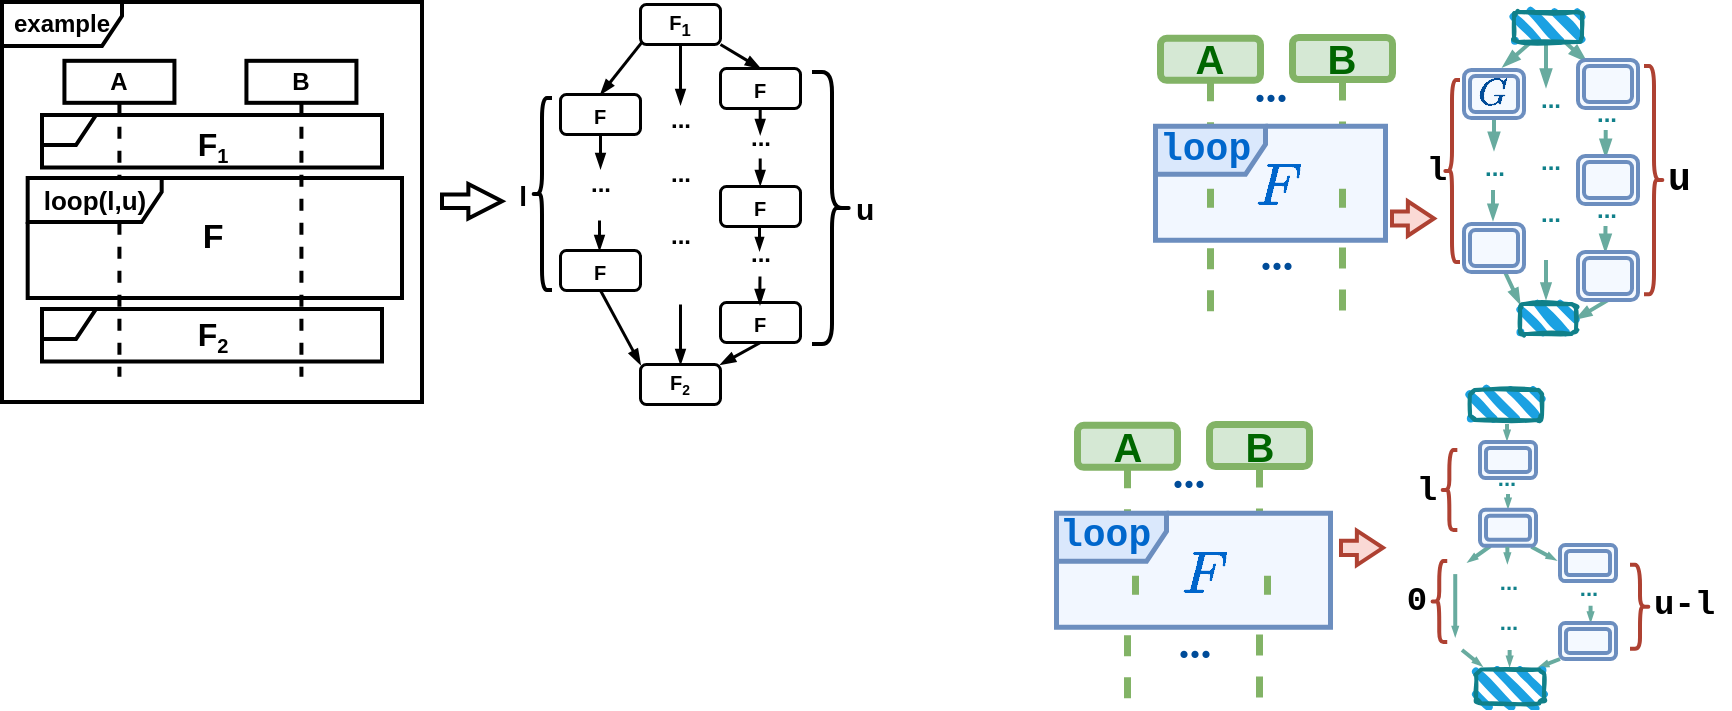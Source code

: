 <mxfile version="28.0.6">
  <diagram name="第 1 页" id="LlDZJBcikCnKS_ieD5xa">
    <mxGraphModel dx="641" dy="435" grid="0" gridSize="10" guides="1" tooltips="1" connect="1" arrows="1" fold="1" page="1" pageScale="1" pageWidth="1169" pageHeight="1654" math="1" shadow="0">
      <root>
        <mxCell id="0" />
        <mxCell id="1" parent="0" />
        <mxCell id="3ZQkabryq9K_oyZJ6_sS-5" style="rounded=0;orthogonalLoop=1;jettySize=auto;html=1;fontStyle=1;strokeWidth=2;endSize=0;endArrow=blockThin;endFill=1;strokeColor=light-dark(#68ab9f, #ededed);" edge="1" parent="1">
          <mxGeometry relative="1" as="geometry">
            <mxPoint x="804.67" y="332.43" as="sourcePoint" />
            <mxPoint x="817" y="339" as="targetPoint" />
          </mxGeometry>
        </mxCell>
        <mxCell id="3ZQkabryq9K_oyZJ6_sS-68" value="" style="edgeStyle=orthogonalEdgeStyle;rounded=0;orthogonalLoop=1;jettySize=auto;html=1;fontStyle=1;strokeWidth=2;endSize=0;endArrow=blockThin;endFill=1;strokeColor=light-dark(#68ab9f, #ededed);startSize=2;" edge="1" parent="1">
          <mxGeometry relative="1" as="geometry">
            <mxPoint x="834.02" y="369.92" as="targetPoint" />
            <mxPoint x="834.28" y="361.93" as="sourcePoint" />
            <Array as="points">
              <mxPoint x="834.28" y="369.92" />
            </Array>
          </mxGeometry>
        </mxCell>
        <mxCell id="3ZQkabryq9K_oyZJ6_sS-72" style="rounded=0;orthogonalLoop=1;jettySize=auto;html=1;fontStyle=1;strokeWidth=2;endSize=0;endArrow=blockThin;endFill=1;strokeColor=light-dark(#68ab9f, #ededed);" edge="1" parent="1">
          <mxGeometry relative="1" as="geometry">
            <mxPoint x="784.17" y="332" as="sourcePoint" />
            <mxPoint x="773" y="340" as="targetPoint" />
          </mxGeometry>
        </mxCell>
        <mxCell id="3ZQkabryq9K_oyZJ6_sS-34" value="" style="edgeStyle=orthogonalEdgeStyle;rounded=0;orthogonalLoop=1;jettySize=auto;html=1;fontStyle=1;strokeWidth=2;endSize=0;endArrow=blockThin;endFill=1;strokeColor=light-dark(#68ab9f, #ededed);startSize=2;" edge="1" parent="1">
          <mxGeometry relative="1" as="geometry">
            <mxPoint x="792.24" y="278.99" as="targetPoint" />
            <mxPoint x="792.5" y="271" as="sourcePoint" />
            <Array as="points">
              <mxPoint x="792.5" y="278.99" />
            </Array>
          </mxGeometry>
        </mxCell>
        <mxCell id="34X_elYX6h45MBW99sLK-50" style="rounded=0;orthogonalLoop=1;jettySize=auto;html=1;exitX=0.029;exitY=0.917;exitDx=0;exitDy=0;fontStyle=1;strokeWidth=1.5;endSize=4;entryX=0.5;entryY=0;entryDx=0;entryDy=0;endArrow=blockThin;endFill=1;exitPerimeter=0;" parent="1" source="34X_elYX6h45MBW99sLK-278" target="34X_elYX6h45MBW99sLK-55" edge="1">
          <mxGeometry relative="1" as="geometry">
            <mxPoint x="366.075" y="76.094" as="sourcePoint" />
          </mxGeometry>
        </mxCell>
        <mxCell id="34X_elYX6h45MBW99sLK-51" style="rounded=0;orthogonalLoop=1;jettySize=auto;html=1;exitX=0.5;exitY=1;exitDx=0;exitDy=0;fontStyle=1;strokeWidth=1.5;endSize=4;endArrow=blockThin;endFill=1;" parent="1" source="34X_elYX6h45MBW99sLK-278" edge="1">
          <mxGeometry relative="1" as="geometry">
            <mxPoint x="371.406" y="90.294" as="sourcePoint" />
            <mxPoint x="379" y="111" as="targetPoint" />
          </mxGeometry>
        </mxCell>
        <mxCell id="34X_elYX6h45MBW99sLK-116" style="rounded=0;orthogonalLoop=1;jettySize=auto;html=1;entryX=0.5;entryY=0;entryDx=0;entryDy=0;fontStyle=1;strokeWidth=1.5;endSize=4;endArrow=blockThin;endFill=1;exitX=1;exitY=1;exitDx=0;exitDy=0;" parent="1" source="34X_elYX6h45MBW99sLK-278" target="34X_elYX6h45MBW99sLK-187" edge="1">
          <mxGeometry relative="1" as="geometry">
            <mxPoint x="400.199" y="78.391" as="sourcePoint" />
            <mxPoint x="444" y="101" as="targetPoint" />
          </mxGeometry>
        </mxCell>
        <mxCell id="34X_elYX6h45MBW99sLK-55" value="&lt;span style=&quot;font-size: 10px;&quot;&gt;F&lt;/span&gt;&lt;span style=&quot;font-size: 8.333px;&quot;&gt;&lt;/span&gt;" style="rounded=1;whiteSpace=wrap;html=1;verticalAlign=bottom;fontStyle=1;strokeWidth=1.5;" parent="1" vertex="1">
          <mxGeometry x="319" y="106" width="40" height="20" as="geometry" />
        </mxCell>
        <mxCell id="34X_elYX6h45MBW99sLK-88" style="edgeStyle=orthogonalEdgeStyle;rounded=0;orthogonalLoop=1;jettySize=auto;html=1;exitX=0.5;exitY=1;exitDx=0;exitDy=0;fontStyle=1;strokeWidth=1.5;endSize=4;endArrow=blockThin;endFill=1;" parent="1" edge="1">
          <mxGeometry relative="1" as="geometry">
            <mxPoint x="338.5" y="184" as="targetPoint" />
            <mxPoint x="338.5" y="169" as="sourcePoint" />
          </mxGeometry>
        </mxCell>
        <mxCell id="34X_elYX6h45MBW99sLK-90" value="" style="rounded=0;orthogonalLoop=1;jettySize=auto;html=1;exitX=0.5;exitY=1;exitDx=0;exitDy=0;fontStyle=1;strokeWidth=1.5;endSize=4;endArrow=blockThin;endFill=1;" parent="1" edge="1">
          <mxGeometry relative="1" as="geometry">
            <mxPoint x="339" y="143" as="targetPoint" />
            <mxPoint x="339" y="126" as="sourcePoint" />
          </mxGeometry>
        </mxCell>
        <mxCell id="34X_elYX6h45MBW99sLK-121" style="rounded=0;orthogonalLoop=1;jettySize=auto;html=1;entryX=0;entryY=0;entryDx=0;entryDy=0;exitX=0.5;exitY=1;exitDx=0;exitDy=0;fontStyle=1;strokeWidth=1.5;endSize=4;endArrow=blockThin;endFill=1;" parent="1" source="34X_elYX6h45MBW99sLK-182" target="34X_elYX6h45MBW99sLK-279" edge="1">
          <mxGeometry relative="1" as="geometry">
            <mxPoint x="328.043" y="220.5" as="sourcePoint" />
            <mxPoint x="364.517" y="255.234" as="targetPoint" />
          </mxGeometry>
        </mxCell>
        <mxCell id="34X_elYX6h45MBW99sLK-118" value="..." style="text;html=1;align=center;verticalAlign=middle;resizable=0;points=[];autosize=1;strokeColor=none;fillColor=none;fontStyle=1;strokeWidth=1.5;" parent="1" vertex="1">
          <mxGeometry x="365" y="106" width="28" height="26" as="geometry" />
        </mxCell>
        <mxCell id="34X_elYX6h45MBW99sLK-119" value="..." style="text;html=1;align=center;verticalAlign=middle;resizable=0;points=[];autosize=1;strokeColor=none;fillColor=none;fontStyle=1;strokeWidth=1.5;" parent="1" vertex="1">
          <mxGeometry x="365" y="133" width="28" height="26" as="geometry" />
        </mxCell>
        <mxCell id="34X_elYX6h45MBW99sLK-122" style="rounded=0;orthogonalLoop=1;jettySize=auto;html=1;entryX=1;entryY=0;entryDx=0;entryDy=0;exitX=0.5;exitY=1;exitDx=0;exitDy=0;fontStyle=1;strokeWidth=1.5;endSize=4;endArrow=blockThin;endFill=1;" parent="1" source="34X_elYX6h45MBW99sLK-196" target="34X_elYX6h45MBW99sLK-279" edge="1">
          <mxGeometry relative="1" as="geometry">
            <mxPoint x="435" y="244.174" as="sourcePoint" />
            <mxPoint x="402.196" y="254.619" as="targetPoint" />
          </mxGeometry>
        </mxCell>
        <mxCell id="34X_elYX6h45MBW99sLK-123" value="..." style="text;html=1;align=center;verticalAlign=middle;resizable=0;points=[];autosize=1;strokeColor=none;fillColor=none;fontStyle=1;strokeWidth=1.5;" parent="1" vertex="1">
          <mxGeometry x="325" y="138" width="28" height="26" as="geometry" />
        </mxCell>
        <mxCell id="34X_elYX6h45MBW99sLK-128" style="rounded=0;orthogonalLoop=1;jettySize=auto;html=1;entryX=0.5;entryY=0;entryDx=0;entryDy=0;fontStyle=1;strokeWidth=1.5;endSize=4;endArrow=blockThin;endFill=1;" parent="1" target="34X_elYX6h45MBW99sLK-279" edge="1">
          <mxGeometry relative="1" as="geometry">
            <mxPoint x="379" y="211" as="sourcePoint" />
            <mxPoint x="391.249" y="245.23" as="targetPoint" />
          </mxGeometry>
        </mxCell>
        <mxCell id="34X_elYX6h45MBW99sLK-182" value="&lt;span style=&quot;font-size: 10px;&quot;&gt;F&lt;/span&gt;&lt;span style=&quot;font-size: 8.333px;&quot;&gt;&lt;/span&gt;" style="rounded=1;whiteSpace=wrap;html=1;verticalAlign=bottom;fontStyle=1;strokeWidth=1.5;" parent="1" vertex="1">
          <mxGeometry x="319" y="184" width="40" height="20" as="geometry" />
        </mxCell>
        <mxCell id="34X_elYX6h45MBW99sLK-187" value="&lt;span style=&quot;font-size: 10px;&quot;&gt;F&lt;/span&gt;&lt;span style=&quot;font-size: 8.333px;&quot;&gt;&lt;/span&gt;" style="rounded=1;whiteSpace=wrap;html=1;verticalAlign=bottom;fontStyle=1;strokeWidth=1.5;" parent="1" vertex="1">
          <mxGeometry x="399" y="93" width="40" height="20" as="geometry" />
        </mxCell>
        <mxCell id="34X_elYX6h45MBW99sLK-190" style="rounded=0;orthogonalLoop=1;jettySize=auto;html=1;exitX=0.5;exitY=1;exitDx=0;exitDy=0;entryX=0.5;entryY=0;entryDx=0;entryDy=0;fontStyle=1;strokeWidth=1.5;endSize=4;endArrow=blockThin;endFill=1;" parent="1" edge="1">
          <mxGeometry relative="1" as="geometry">
            <mxPoint x="418.85" y="113" as="sourcePoint" />
            <mxPoint x="418.85" y="126" as="targetPoint" />
          </mxGeometry>
        </mxCell>
        <mxCell id="34X_elYX6h45MBW99sLK-192" style="edgeStyle=orthogonalEdgeStyle;rounded=0;orthogonalLoop=1;jettySize=auto;html=1;exitX=0.5;exitY=1;exitDx=0;exitDy=0;fontStyle=1;strokeWidth=1.5;endSize=3;endArrow=blockThin;endFill=1;" parent="1" edge="1">
          <mxGeometry relative="1" as="geometry">
            <mxPoint x="418.5" y="184" as="targetPoint" />
            <mxPoint x="418.5" y="172" as="sourcePoint" />
          </mxGeometry>
        </mxCell>
        <mxCell id="34X_elYX6h45MBW99sLK-195" value="&lt;span style=&quot;font-size: 10px;&quot;&gt;F&lt;/span&gt;&lt;span style=&quot;font-size: 8.333px;&quot;&gt;&lt;/span&gt;" style="rounded=1;whiteSpace=wrap;html=1;verticalAlign=bottom;fontStyle=1;strokeWidth=1.5;" parent="1" vertex="1">
          <mxGeometry x="399" y="152" width="40" height="20" as="geometry" />
        </mxCell>
        <mxCell id="34X_elYX6h45MBW99sLK-196" value="&lt;span style=&quot;font-size: 10px;&quot;&gt;F&lt;/span&gt;&lt;span style=&quot;font-size: 8.333px;&quot;&gt;&lt;/span&gt;" style="rounded=1;whiteSpace=wrap;html=1;verticalAlign=bottom;fontStyle=1;strokeWidth=1.5;" parent="1" vertex="1">
          <mxGeometry x="399" y="210" width="40" height="20" as="geometry" />
        </mxCell>
        <mxCell id="34X_elYX6h45MBW99sLK-197" style="edgeStyle=orthogonalEdgeStyle;rounded=0;orthogonalLoop=1;jettySize=auto;html=1;exitX=0.5;exitY=1;exitDx=0;exitDy=0;fontStyle=1;strokeWidth=1.5;endSize=4;endArrow=blockThin;endFill=1;" parent="1" edge="1">
          <mxGeometry relative="1" as="geometry">
            <mxPoint x="418.85" y="151.5" as="targetPoint" />
            <mxPoint x="418.85" y="138" as="sourcePoint" />
          </mxGeometry>
        </mxCell>
        <mxCell id="34X_elYX6h45MBW99sLK-198" value="..." style="text;html=1;align=center;verticalAlign=middle;resizable=0;points=[];autosize=1;strokeColor=none;fillColor=none;fontStyle=1;strokeWidth=1.5;" parent="1" vertex="1">
          <mxGeometry x="405" y="114.75" width="28" height="26" as="geometry" />
        </mxCell>
        <mxCell id="34X_elYX6h45MBW99sLK-201" style="edgeStyle=orthogonalEdgeStyle;rounded=0;orthogonalLoop=1;jettySize=auto;html=1;exitX=0.5;exitY=1;exitDx=0;exitDy=0;fontStyle=1;strokeWidth=1.5;endSize=4;endArrow=blockThin;endFill=1;" parent="1" edge="1">
          <mxGeometry relative="1" as="geometry">
            <mxPoint x="418.74" y="211" as="targetPoint" />
            <mxPoint x="418.74" y="197" as="sourcePoint" />
            <Array as="points">
              <mxPoint x="419" y="201" />
              <mxPoint x="419" y="201" />
            </Array>
          </mxGeometry>
        </mxCell>
        <mxCell id="34X_elYX6h45MBW99sLK-202" value="..." style="text;html=1;align=center;verticalAlign=middle;resizable=0;points=[];autosize=1;strokeColor=none;fillColor=none;fontStyle=1;strokeWidth=1.5;" parent="1" vertex="1">
          <mxGeometry x="405" y="173" width="28" height="26" as="geometry" />
        </mxCell>
        <mxCell id="34X_elYX6h45MBW99sLK-265" value="" style="html=1;shadow=0;dashed=0;align=center;verticalAlign=middle;shape=mxgraph.arrows2.arrow;dy=0.61;dx=16.82;notch=0;strokeWidth=2;" parent="1" vertex="1">
          <mxGeometry x="260" y="151" width="30" height="17.25" as="geometry" />
        </mxCell>
        <mxCell id="34X_elYX6h45MBW99sLK-266" value="" style="group" parent="1" vertex="1" connectable="0">
          <mxGeometry x="40" y="60" width="210" height="200" as="geometry" />
        </mxCell>
        <mxCell id="34X_elYX6h45MBW99sLK-267" value="A" style="shape=umlLifeline;perimeter=lifelinePerimeter;whiteSpace=wrap;html=1;container=0;dropTarget=0;collapsible=0;recursiveResize=0;outlineConnect=0;portConstraint=eastwest;newEdgeStyle={&quot;curved&quot;:0,&quot;rounded&quot;:0};size=21;fontStyle=1;strokeWidth=2;" parent="34X_elYX6h45MBW99sLK-266" vertex="1">
          <mxGeometry x="31.214" y="29.408" width="55" height="158" as="geometry" />
        </mxCell>
        <mxCell id="34X_elYX6h45MBW99sLK-268" value="&lt;font style=&quot;font-size: 13px;&quot;&gt;loop(l,u)&lt;/font&gt;" style="shape=umlFrame;whiteSpace=wrap;html=1;pointerEvents=0;width=67;height=22;container=0;fontStyle=1;strokeWidth=2;" parent="34X_elYX6h45MBW99sLK-266" vertex="1">
          <mxGeometry x="12.84" y="88" width="187.16" height="60" as="geometry" />
        </mxCell>
        <mxCell id="34X_elYX6h45MBW99sLK-269" value="example" style="shape=umlFrame;whiteSpace=wrap;html=1;pointerEvents=0;width=60;height=22;container=0;fontStyle=1;strokeWidth=2;" parent="34X_elYX6h45MBW99sLK-266" vertex="1">
          <mxGeometry width="210" height="200" as="geometry" />
        </mxCell>
        <mxCell id="34X_elYX6h45MBW99sLK-271" value="&lt;font style=&quot;font-size: 17px;&quot;&gt;F&lt;/font&gt;" style="text;html=1;align=center;verticalAlign=middle;resizable=0;points=[];autosize=1;strokeColor=none;fillColor=none;container=0;fontStyle=1;strokeWidth=2;" parent="34X_elYX6h45MBW99sLK-266" vertex="1">
          <mxGeometry x="90.002" y="102.999" width="30" height="30" as="geometry" />
        </mxCell>
        <mxCell id="34X_elYX6h45MBW99sLK-273" value="B" style="shape=umlLifeline;perimeter=lifelinePerimeter;whiteSpace=wrap;html=1;container=0;dropTarget=0;collapsible=0;recursiveResize=0;outlineConnect=0;portConstraint=eastwest;newEdgeStyle={&quot;curved&quot;:0,&quot;rounded&quot;:0};size=21;fontStyle=1;strokeWidth=2;" parent="34X_elYX6h45MBW99sLK-266" vertex="1">
          <mxGeometry x="122.214" y="29.408" width="55" height="158" as="geometry" />
        </mxCell>
        <mxCell id="34X_elYX6h45MBW99sLK-274" value="" style="shape=umlFrame;whiteSpace=wrap;html=1;pointerEvents=0;width=27;height=15;fontStyle=1;strokeWidth=2;container=0;" parent="34X_elYX6h45MBW99sLK-266" vertex="1">
          <mxGeometry x="20" y="56.5" width="170" height="26.25" as="geometry" />
        </mxCell>
        <mxCell id="34X_elYX6h45MBW99sLK-275" value="&lt;span style=&quot;font-size: 16px;&quot;&gt;F&lt;/span&gt;&lt;sub&gt;1&lt;/sub&gt;" style="text;html=1;align=center;verticalAlign=middle;resizable=0;points=[];autosize=1;strokeColor=none;fillColor=none;fontStyle=1;strokeWidth=2;container=0;" parent="34X_elYX6h45MBW99sLK-266" vertex="1">
          <mxGeometry x="85.003" y="56.5" width="40" height="30" as="geometry" />
        </mxCell>
        <mxCell id="34X_elYX6h45MBW99sLK-276" value="" style="shape=umlFrame;whiteSpace=wrap;html=1;pointerEvents=0;width=27;height=15;fontStyle=1;strokeWidth=2;container=0;" parent="34X_elYX6h45MBW99sLK-266" vertex="1">
          <mxGeometry x="20" y="153.5" width="170" height="26.25" as="geometry" />
        </mxCell>
        <mxCell id="34X_elYX6h45MBW99sLK-277" value="&lt;span style=&quot;font-size: 16px;&quot;&gt;F&lt;/span&gt;&lt;sub&gt;2&lt;/sub&gt;" style="text;html=1;align=center;verticalAlign=middle;resizable=0;points=[];autosize=1;strokeColor=none;fillColor=none;fontStyle=1;strokeWidth=2;container=0;" parent="34X_elYX6h45MBW99sLK-266" vertex="1">
          <mxGeometry x="85.0" y="151.5" width="40" height="30" as="geometry" />
        </mxCell>
        <mxCell id="34X_elYX6h45MBW99sLK-278" value="&lt;span style=&quot;font-size: 10px;&quot;&gt;F&lt;sub&gt;1&lt;/sub&gt;&lt;/span&gt;&lt;span style=&quot;font-size: 8.333px;&quot;&gt;&lt;/span&gt;" style="rounded=1;whiteSpace=wrap;html=1;verticalAlign=bottom;fontStyle=1;strokeWidth=1.5;" parent="1" vertex="1">
          <mxGeometry x="359" y="61" width="40" height="20" as="geometry" />
        </mxCell>
        <mxCell id="34X_elYX6h45MBW99sLK-279" value="&lt;span style=&quot;font-size: 10px;&quot;&gt;F&lt;/span&gt;&lt;span style=&quot;font-size: 8.333px;&quot;&gt;&lt;sub&gt;2&lt;/sub&gt;&lt;/span&gt;" style="rounded=1;whiteSpace=wrap;html=1;verticalAlign=bottom;fontStyle=1;strokeWidth=1.5;" parent="1" vertex="1">
          <mxGeometry x="359" y="241" width="40" height="20" as="geometry" />
        </mxCell>
        <mxCell id="34X_elYX6h45MBW99sLK-283" value="..." style="text;html=1;align=center;verticalAlign=middle;resizable=0;points=[];autosize=1;strokeColor=none;fillColor=none;fontStyle=1;strokeWidth=1.5;" parent="1" vertex="1">
          <mxGeometry x="365" y="164" width="28" height="26" as="geometry" />
        </mxCell>
        <mxCell id="34X_elYX6h45MBW99sLK-284" value="" style="shape=curlyBracket;whiteSpace=wrap;html=1;rounded=1;labelPosition=left;verticalLabelPosition=middle;align=right;verticalAlign=middle;strokeWidth=2;" parent="1" vertex="1">
          <mxGeometry x="305" y="108" width="10" height="96" as="geometry" />
        </mxCell>
        <mxCell id="34X_elYX6h45MBW99sLK-285" value="&lt;b&gt;&lt;font face=&quot;Helvetica&quot; style=&quot;font-size: 14px;&quot;&gt;l&lt;/font&gt;&lt;/b&gt;" style="text;html=1;align=center;verticalAlign=middle;resizable=0;points=[];autosize=1;strokeColor=none;fillColor=none;" parent="1" vertex="1">
          <mxGeometry x="285" y="142" width="30" height="30" as="geometry" />
        </mxCell>
        <mxCell id="34X_elYX6h45MBW99sLK-286" value="&lt;font size=&quot;1&quot; style=&quot;&quot;&gt;&lt;b style=&quot;font-size: 15px;&quot;&gt;u&lt;/b&gt;&lt;/font&gt;" style="shape=curlyBracket;whiteSpace=wrap;html=1;rounded=1;flipH=1;labelPosition=right;verticalLabelPosition=middle;align=left;verticalAlign=middle;strokeWidth=2;" parent="1" vertex="1">
          <mxGeometry x="445" y="95" width="20" height="136" as="geometry" />
        </mxCell>
        <mxCell id="8MqV6CuxTsQ62eVBp-k_-196" value="" style="rounded=0;orthogonalLoop=1;jettySize=auto;html=1;exitX=0.5;exitY=1;exitDx=0;exitDy=0;fontStyle=1;strokeWidth=2;endSize=4;endArrow=blockThin;endFill=1;strokeColor=light-dark(#68ab9f, #ededed);" parent="1" edge="1">
          <mxGeometry relative="1" as="geometry">
            <mxPoint x="786" y="134" as="targetPoint" />
            <mxPoint x="786" y="117" as="sourcePoint" />
          </mxGeometry>
        </mxCell>
        <mxCell id="8MqV6CuxTsQ62eVBp-k_-197" style="rounded=0;orthogonalLoop=1;jettySize=auto;html=1;fontStyle=1;strokeWidth=2;endSize=4;endArrow=blockThin;endFill=1;exitX=0.75;exitY=1;exitDx=0;exitDy=0;strokeColor=light-dark(#68ab9f, #ededed);entryX=0.137;entryY=0.028;entryDx=0;entryDy=0;entryPerimeter=0;" parent="1" source="8MqV6CuxTsQ62eVBp-k_-198" target="8MqV6CuxTsQ62eVBp-k_-218" edge="1">
          <mxGeometry relative="1" as="geometry">
            <mxPoint x="844" y="69" as="sourcePoint" />
            <mxPoint x="850" y="81" as="targetPoint" />
          </mxGeometry>
        </mxCell>
        <mxCell id="8MqV6CuxTsQ62eVBp-k_-199" style="rounded=0;orthogonalLoop=1;jettySize=auto;html=1;exitX=0.25;exitY=1;exitDx=0;exitDy=0;fontStyle=1;strokeWidth=2;endSize=4;entryX=0.649;entryY=-0.068;entryDx=0;entryDy=0;endArrow=blockThin;endFill=1;strokeColor=light-dark(#68ab9f, #ededed);entryPerimeter=0;" parent="1" source="8MqV6CuxTsQ62eVBp-k_-198" target="8MqV6CuxTsQ62eVBp-k_-216" edge="1">
          <mxGeometry relative="1" as="geometry">
            <mxPoint x="812.16" y="76" as="sourcePoint" />
            <mxPoint x="791.5" y="90" as="targetPoint" />
          </mxGeometry>
        </mxCell>
        <mxCell id="8MqV6CuxTsQ62eVBp-k_-201" style="edgeStyle=orthogonalEdgeStyle;rounded=0;orthogonalLoop=1;jettySize=auto;html=1;exitX=0.5;exitY=1;exitDx=0;exitDy=0;fontStyle=1;strokeWidth=2;endSize=3;endArrow=blockThin;endFill=1;strokeColor=light-dark(#68ab9f, #ededed);" parent="1" edge="1">
          <mxGeometry relative="1" as="geometry">
            <mxPoint x="785.5" y="169" as="targetPoint" />
            <mxPoint x="785.5" y="154" as="sourcePoint" />
          </mxGeometry>
        </mxCell>
        <mxCell id="8MqV6CuxTsQ62eVBp-k_-202" style="rounded=0;orthogonalLoop=1;jettySize=auto;html=1;entryX=0;entryY=0;entryDx=0;entryDy=0;exitX=0.5;exitY=1;exitDx=0;exitDy=0;fontStyle=1;strokeWidth=2;endSize=3;endArrow=blockThin;endFill=1;strokeColor=light-dark(#68ab9f, #ededed);" parent="1" target="8MqV6CuxTsQ62eVBp-k_-230" edge="1">
          <mxGeometry relative="1" as="geometry">
            <mxPoint x="791" y="194" as="sourcePoint" />
            <mxPoint x="811" y="229.0" as="targetPoint" />
          </mxGeometry>
        </mxCell>
        <mxCell id="8MqV6CuxTsQ62eVBp-k_-203" value="..." style="text;html=1;align=center;verticalAlign=middle;resizable=0;points=[];autosize=1;strokeColor=none;fillColor=none;fontStyle=1;strokeWidth=1.5;fontColor=light-dark(#10808a, #ededed);" parent="1" vertex="1">
          <mxGeometry x="800" y="96.4" width="28" height="26" as="geometry" />
        </mxCell>
        <mxCell id="8MqV6CuxTsQ62eVBp-k_-204" value="..." style="text;html=1;align=center;verticalAlign=middle;resizable=0;points=[];autosize=1;strokeColor=none;fillColor=none;fontStyle=1;strokeWidth=1.5;fontColor=light-dark(#10808a, #ededed);" parent="1" vertex="1">
          <mxGeometry x="800" y="126.65" width="28" height="26" as="geometry" />
        </mxCell>
        <mxCell id="8MqV6CuxTsQ62eVBp-k_-205" style="rounded=0;orthogonalLoop=1;jettySize=auto;html=1;exitX=0.5;exitY=1;exitDx=0;exitDy=0;fontStyle=1;strokeWidth=2;endSize=3;endArrow=blockThin;endFill=1;strokeColor=light-dark(#68ab9f, #ededed);entryX=1;entryY=0.5;entryDx=0;entryDy=0;" parent="1" source="8MqV6CuxTsQ62eVBp-k_-220" target="8MqV6CuxTsQ62eVBp-k_-230" edge="1">
          <mxGeometry relative="1" as="geometry">
            <mxPoint x="857" y="220" as="sourcePoint" />
            <mxPoint x="840" y="226.75" as="targetPoint" />
          </mxGeometry>
        </mxCell>
        <mxCell id="8MqV6CuxTsQ62eVBp-k_-206" value="..." style="text;html=1;align=center;verticalAlign=middle;resizable=0;points=[];autosize=1;strokeColor=none;fillColor=none;fontStyle=1;strokeWidth=1.5;fontColor=light-dark(#10808a, #ededed);" parent="1" vertex="1">
          <mxGeometry x="772" y="130" width="28" height="26" as="geometry" />
        </mxCell>
        <mxCell id="8MqV6CuxTsQ62eVBp-k_-207" style="rounded=0;orthogonalLoop=1;jettySize=auto;html=1;entryX=0.5;entryY=0;entryDx=0;entryDy=0;fontStyle=1;strokeWidth=2;endSize=3;endArrow=blockThin;endFill=1;strokeColor=light-dark(#68ab9f, #ededed);" parent="1" edge="1">
          <mxGeometry relative="1" as="geometry">
            <mxPoint x="812" y="189" as="sourcePoint" />
            <mxPoint x="812" y="208.4" as="targetPoint" />
          </mxGeometry>
        </mxCell>
        <mxCell id="8MqV6CuxTsQ62eVBp-k_-208" style="edgeStyle=orthogonalEdgeStyle;rounded=0;orthogonalLoop=1;jettySize=auto;html=1;exitX=0.5;exitY=1;exitDx=0;exitDy=0;fontStyle=1;strokeWidth=2;endSize=4;endArrow=blockThin;endFill=1;strokeColor=light-dark(#68ab9f, #ededed);" parent="1" edge="1">
          <mxGeometry relative="1" as="geometry">
            <mxPoint x="841.85" y="137.5" as="targetPoint" />
            <mxPoint x="841.85" y="124" as="sourcePoint" />
          </mxGeometry>
        </mxCell>
        <mxCell id="8MqV6CuxTsQ62eVBp-k_-209" value="..." style="text;html=1;align=center;verticalAlign=middle;resizable=0;points=[];autosize=1;strokeColor=none;fillColor=none;fontStyle=1;strokeWidth=1.5;fontColor=light-dark(#10808a, #ededed);" parent="1" vertex="1">
          <mxGeometry x="828" y="103" width="28" height="26" as="geometry" />
        </mxCell>
        <mxCell id="8MqV6CuxTsQ62eVBp-k_-210" value="..." style="text;html=1;align=center;verticalAlign=middle;resizable=0;points=[];autosize=1;strokeColor=none;fillColor=none;fontStyle=1;strokeWidth=1.5;fontColor=light-dark(#10808a, #ededed);" parent="1" vertex="1">
          <mxGeometry x="828" y="151.25" width="28" height="26" as="geometry" />
        </mxCell>
        <mxCell id="8MqV6CuxTsQ62eVBp-k_-211" value="..." style="text;html=1;align=center;verticalAlign=middle;resizable=0;points=[];autosize=1;strokeColor=none;fillColor=none;fontStyle=1;strokeWidth=1.5;fontColor=light-dark(#10808a, #ededed);" parent="1" vertex="1">
          <mxGeometry x="800" y="152.65" width="28" height="26" as="geometry" />
        </mxCell>
        <mxCell id="8MqV6CuxTsQ62eVBp-k_-212" value="" style="shape=curlyBracket;whiteSpace=wrap;html=1;rounded=1;labelPosition=left;verticalLabelPosition=middle;align=right;verticalAlign=middle;strokeWidth=2;fillColor=#fad9d5;strokeColor=#ae4132;" parent="1" vertex="1">
          <mxGeometry x="761" y="99" width="8" height="91" as="geometry" />
        </mxCell>
        <mxCell id="8MqV6CuxTsQ62eVBp-k_-213" value="&lt;font face=&quot;Courier New&quot; style=&quot;font-size: 19px;&quot;&gt;&lt;b style=&quot;&quot;&gt;u&lt;/b&gt;&lt;/font&gt;" style="shape=curlyBracket;whiteSpace=wrap;html=1;rounded=1;flipH=1;labelPosition=right;verticalLabelPosition=middle;align=left;verticalAlign=middle;strokeWidth=2;fillColor=#fad9d5;strokeColor=#ae4132;" parent="1" vertex="1">
          <mxGeometry x="861" y="92" width="10" height="114.11" as="geometry" />
        </mxCell>
        <mxCell id="8MqV6CuxTsQ62eVBp-k_-214" value="" style="edgeStyle=orthogonalEdgeStyle;rounded=0;orthogonalLoop=1;jettySize=auto;html=1;exitX=0.5;exitY=1;exitDx=0;exitDy=0;fontStyle=1;strokeWidth=2;endSize=4;endArrow=blockThin;endFill=1;strokeColor=light-dark(#68ab9f, #ededed);" parent="1" edge="1">
          <mxGeometry relative="1" as="geometry">
            <mxPoint x="841.74" y="185" as="targetPoint" />
            <mxPoint x="841.74" y="172" as="sourcePoint" />
            <Array as="points">
              <mxPoint x="842" y="185" />
            </Array>
          </mxGeometry>
        </mxCell>
        <mxCell id="8MqV6CuxTsQ62eVBp-k_-215" value="&lt;b&gt;&lt;font face=&quot;Courier New&quot; style=&quot;font-size: 17px;&quot;&gt;l&lt;/font&gt;&lt;/b&gt;" style="text;html=1;align=center;verticalAlign=middle;resizable=0;points=[];autosize=1;strokeColor=none;fillColor=none;" parent="1" vertex="1">
          <mxGeometry x="743" y="129" width="28" height="32" as="geometry" />
        </mxCell>
        <mxCell id="8MqV6CuxTsQ62eVBp-k_-216" value="&lt;b&gt;&lt;font style=&quot;color: rgb(0, 76, 153); font-size: 16px;&quot;&gt;\(G\)&lt;/font&gt;&lt;/b&gt;" style="shape=ext;double=1;rounded=1;whiteSpace=wrap;html=1;fillColor=#F4F9FF;strokeColor=#6c8ebf;strokeWidth=2;" parent="1" vertex="1">
          <mxGeometry x="771" y="94" width="30" height="24" as="geometry" />
        </mxCell>
        <mxCell id="8MqV6CuxTsQ62eVBp-k_-217" value="" style="shape=ext;double=1;rounded=1;whiteSpace=wrap;html=1;fillColor=#F4F9FF;strokeColor=#6c8ebf;strokeWidth=2;" parent="1" vertex="1">
          <mxGeometry x="771" y="171" width="30" height="24" as="geometry" />
        </mxCell>
        <mxCell id="8MqV6CuxTsQ62eVBp-k_-218" value="" style="shape=ext;double=1;rounded=1;whiteSpace=wrap;html=1;fillColor=#F4F9FF;strokeColor=#6c8ebf;strokeWidth=2;" parent="1" vertex="1">
          <mxGeometry x="828" y="89" width="30" height="24" as="geometry" />
        </mxCell>
        <mxCell id="8MqV6CuxTsQ62eVBp-k_-219" value="" style="shape=ext;double=1;rounded=1;whiteSpace=wrap;html=1;fillColor=#F4F9FF;strokeColor=#6c8ebf;strokeWidth=2;" parent="1" vertex="1">
          <mxGeometry x="828" y="137" width="30" height="24" as="geometry" />
        </mxCell>
        <mxCell id="8MqV6CuxTsQ62eVBp-k_-220" value="" style="shape=ext;double=1;rounded=1;whiteSpace=wrap;html=1;fillColor=#F4F9FF;strokeColor=#6c8ebf;strokeWidth=2;" parent="1" vertex="1">
          <mxGeometry x="828" y="185" width="30" height="24" as="geometry" />
        </mxCell>
        <mxCell id="8MqV6CuxTsQ62eVBp-k_-229" value="" style="html=1;shadow=0;dashed=0;align=center;verticalAlign=middle;shape=mxgraph.arrows2.arrow;dy=0.59;dx=13.07;notch=0;strokeWidth=2;fillColor=#fad9d5;strokeColor=#ae4132;" parent="1" vertex="1">
          <mxGeometry x="735" y="159.63" width="21" height="17.25" as="geometry" />
        </mxCell>
        <mxCell id="8MqV6CuxTsQ62eVBp-k_-230" value="" style="rounded=1;whiteSpace=wrap;html=1;strokeWidth=2;fillWeight=4;hachureGap=8;hachureAngle=45;fillColor=#1ba1e2;sketch=1;strokeColor=light-dark(#108089, #ededed);" parent="1" vertex="1">
          <mxGeometry x="799" y="211" width="28" height="15" as="geometry" />
        </mxCell>
        <mxCell id="GDmx1VnzyM_21PHYw0Dx-16" value="&lt;b&gt;&lt;font style=&quot;font-size: 22px; color: rgb(0, 76, 153);&quot; face=&quot;Comic Sans MS&quot;&gt;...&lt;/font&gt;&lt;/b&gt;" style="text;html=1;align=center;verticalAlign=middle;resizable=0;points=[];autosize=1;strokeColor=none;fillColor=none;fontColor=light-dark(#12739e, #ededed);" parent="1" vertex="1">
          <mxGeometry x="650.5" y="83.93" width="47" height="38" as="geometry" />
        </mxCell>
        <mxCell id="GDmx1VnzyM_21PHYw0Dx-17" value="&lt;font face=&quot;Helvetica&quot; style=&quot;color: rgb(0, 102, 0); font-size: 20px;&quot;&gt;&lt;b style=&quot;&quot;&gt;A&lt;/b&gt;&lt;/font&gt;" style="shape=umlLifeline;perimeter=lifelinePerimeter;whiteSpace=wrap;html=1;container=1;dropTarget=0;collapsible=0;recursiveResize=0;outlineConnect=0;portConstraint=eastwest;newEdgeStyle={&quot;curved&quot;:0,&quot;rounded&quot;:0};size=21;fillColor=#d5e8d4;strokeColor=#82b366;strokeWidth=3.5;rounded=1;shadow=0;" parent="1" vertex="1">
          <mxGeometry x="619" y="77.92" width="50" height="140.08" as="geometry" />
        </mxCell>
        <mxCell id="GDmx1VnzyM_21PHYw0Dx-18" value="&lt;font face=&quot;Helvetica&quot; style=&quot;color: rgb(0, 102, 0); font-size: 20px;&quot;&gt;&lt;b style=&quot;&quot;&gt;B&lt;/b&gt;&lt;/font&gt;" style="shape=umlLifeline;perimeter=lifelinePerimeter;whiteSpace=wrap;html=1;container=1;dropTarget=0;collapsible=0;recursiveResize=0;outlineConnect=0;portConstraint=eastwest;newEdgeStyle={&quot;curved&quot;:0,&quot;rounded&quot;:0};size=21;fillColor=#d5e8d4;strokeColor=#82b366;strokeWidth=3.5;rounded=1;shadow=0;" parent="1" vertex="1">
          <mxGeometry x="685" y="77.5" width="50" height="137.5" as="geometry" />
        </mxCell>
        <mxCell id="GDmx1VnzyM_21PHYw0Dx-10" value="&lt;b style=&quot;color: rgb(0, 103, 204); font-family: &amp;quot;Courier New&amp;quot;;&quot;&gt;&lt;font style=&quot;font-size: 19px;&quot;&gt;loop&lt;/font&gt;&lt;/b&gt;" style="shape=umlFrame;whiteSpace=wrap;html=1;pointerEvents=0;width=55;height=24;fillColor=#dae8fc;strokeColor=#6c8ebf;fillStyle=auto;shadow=0;strokeWidth=2.5;swimlaneFillColor=light-dark(#F2F7FF,#002813);align=left;" parent="1" vertex="1">
          <mxGeometry x="616.5" y="121.93" width="115" height="57" as="geometry" />
        </mxCell>
        <mxCell id="GDmx1VnzyM_21PHYw0Dx-12" value="&lt;b&gt;&lt;font style=&quot;font-size: 22px; color: rgb(0, 76, 153);&quot; face=&quot;Comic Sans MS&quot;&gt;...&lt;/font&gt;&lt;/b&gt;" style="text;html=1;align=center;verticalAlign=middle;resizable=0;points=[];autosize=1;strokeColor=none;fillColor=none;fontColor=light-dark(#12739e, #ededed);" parent="1" vertex="1">
          <mxGeometry x="653.5" y="168.25" width="47" height="38" as="geometry" />
        </mxCell>
        <mxCell id="GDmx1VnzyM_21PHYw0Dx-13" value="&lt;font style=&quot;color: rgb(0, 102, 204); font-size: 25px;&quot;&gt;\(F\)&lt;/font&gt;" style="text;html=1;align=center;verticalAlign=middle;resizable=0;points=[];autosize=1;strokeColor=none;fillColor=none;fontStyle=1;strokeWidth=2;container=0;" parent="1" vertex="1">
          <mxGeometry x="646" y="131.43" width="64" height="42" as="geometry" />
        </mxCell>
        <mxCell id="GDmx1VnzyM_21PHYw0Dx-30" value="" style="shape=partialRectangle;whiteSpace=wrap;html=1;top=0;bottom=0;fillColor=none;strokeColor=#82b366;strokeWidth=3.5;" parent="1" vertex="1">
          <mxGeometry x="644" y="154.93" width="66" height="6" as="geometry" />
        </mxCell>
        <mxCell id="8MqV6CuxTsQ62eVBp-k_-200" style="rounded=0;orthogonalLoop=1;jettySize=auto;html=1;fontStyle=1;strokeWidth=2;endSize=4;endArrow=blockThin;endFill=1;strokeColor=light-dark(#68ab9f, #ededed);" parent="1" edge="1">
          <mxGeometry relative="1" as="geometry">
            <mxPoint x="812" y="79.4" as="sourcePoint" />
            <mxPoint x="812" y="102.4" as="targetPoint" />
          </mxGeometry>
        </mxCell>
        <mxCell id="8MqV6CuxTsQ62eVBp-k_-198" value="" style="rounded=1;whiteSpace=wrap;html=1;strokeWidth=2;fillWeight=4;hachureGap=8;hachureAngle=45;fillColor=#1ba1e2;sketch=1;strokeColor=light-dark(#108089, #ededed);" parent="1" vertex="1">
          <mxGeometry x="796" y="65" width="34" height="15" as="geometry" />
        </mxCell>
        <mxCell id="3ZQkabryq9K_oyZJ6_sS-1" value="" style="rounded=0;orthogonalLoop=1;jettySize=auto;html=1;exitX=0.5;exitY=1;exitDx=0;exitDy=0;fontStyle=1;strokeWidth=2;endSize=0;endArrow=blockThin;endFill=1;strokeColor=light-dark(#68ab9f, #ededed);" edge="1" parent="1">
          <mxGeometry relative="1" as="geometry">
            <mxPoint x="793" y="313" as="targetPoint" />
            <mxPoint x="793" y="306" as="sourcePoint" />
          </mxGeometry>
        </mxCell>
        <mxCell id="3ZQkabryq9K_oyZJ6_sS-8" style="rounded=0;orthogonalLoop=1;jettySize=auto;html=1;fontStyle=1;strokeWidth=2;endSize=0;endArrow=blockThin;endFill=1;strokeColor=light-dark(#68ab9f, #ededed);exitX=0;exitY=1;exitDx=0;exitDy=0;entryX=0.08;entryY=1.071;entryDx=0;entryDy=0;entryPerimeter=0;" edge="1" parent="1" source="3ZQkabryq9K_oyZJ6_sS-84" target="3ZQkabryq9K_oyZJ6_sS-87">
          <mxGeometry relative="1" as="geometry">
            <mxPoint x="809.33" y="384.8" as="sourcePoint" />
            <mxPoint x="803.83" y="393.05" as="targetPoint" />
          </mxGeometry>
        </mxCell>
        <mxCell id="3ZQkabryq9K_oyZJ6_sS-9" value="&lt;font style=&quot;font-size: 11px;&quot;&gt;...&lt;/font&gt;" style="text;html=1;align=center;verticalAlign=middle;resizable=0;points=[];autosize=1;strokeColor=none;fillColor=none;fontStyle=1;strokeWidth=1.5;fontColor=light-dark(#10808a, #ededed);" vertex="1" parent="1">
          <mxGeometry x="778" y="285" width="27" height="26" as="geometry" />
        </mxCell>
        <mxCell id="3ZQkabryq9K_oyZJ6_sS-10" style="rounded=0;orthogonalLoop=1;jettySize=auto;html=1;fontStyle=1;strokeWidth=2;endSize=0;endArrow=blockThin;endFill=1;strokeColor=light-dark(#68ab9f, #ededed);" edge="1" parent="1">
          <mxGeometry relative="1" as="geometry">
            <mxPoint x="766.62" y="346.05" as="sourcePoint" />
            <mxPoint x="766.62" y="377.05" as="targetPoint" />
          </mxGeometry>
        </mxCell>
        <mxCell id="3ZQkabryq9K_oyZJ6_sS-15" value="" style="shape=curlyBracket;whiteSpace=wrap;html=1;rounded=1;labelPosition=left;verticalLabelPosition=middle;align=right;verticalAlign=middle;strokeWidth=2;fillColor=#fad9d5;strokeColor=#ae4132;" vertex="1" parent="1">
          <mxGeometry x="759.67" y="284" width="8" height="40" as="geometry" />
        </mxCell>
        <mxCell id="3ZQkabryq9K_oyZJ6_sS-17" value="" style="edgeStyle=orthogonalEdgeStyle;rounded=0;orthogonalLoop=1;jettySize=auto;html=1;fontStyle=1;strokeWidth=2;endSize=0;endArrow=blockThin;endFill=1;strokeColor=light-dark(#68ab9f, #ededed);" edge="1" parent="1">
          <mxGeometry relative="1" as="geometry">
            <mxPoint x="793.83" y="392" as="targetPoint" />
            <mxPoint x="793.83" y="384" as="sourcePoint" />
            <Array as="points">
              <mxPoint x="794.48" y="392" />
            </Array>
          </mxGeometry>
        </mxCell>
        <mxCell id="3ZQkabryq9K_oyZJ6_sS-18" value="&lt;b&gt;&lt;font face=&quot;Courier New&quot; style=&quot;font-size: 17px;&quot;&gt;l&lt;/font&gt;&lt;/b&gt;" style="text;html=1;align=center;verticalAlign=middle;resizable=0;points=[];autosize=1;strokeColor=none;fillColor=none;" vertex="1" parent="1">
          <mxGeometry x="737.67" y="288.5" width="28" height="32" as="geometry" />
        </mxCell>
        <mxCell id="3ZQkabryq9K_oyZJ6_sS-19" value="" style="shape=ext;double=1;rounded=1;whiteSpace=wrap;html=1;fillColor=#F4F9FF;strokeColor=#6c8ebf;strokeWidth=2;" vertex="1" parent="1">
          <mxGeometry x="779" y="280" width="28" height="18" as="geometry" />
        </mxCell>
        <mxCell id="3ZQkabryq9K_oyZJ6_sS-30" value="" style="shape=curlyBracket;whiteSpace=wrap;html=1;rounded=1;labelPosition=left;verticalLabelPosition=middle;align=right;verticalAlign=middle;strokeWidth=2;fillColor=#fad9d5;strokeColor=#ae4132;" vertex="1" parent="1">
          <mxGeometry x="754.62" y="339.55" width="8" height="40.5" as="geometry" />
        </mxCell>
        <mxCell id="3ZQkabryq9K_oyZJ6_sS-31" value="&lt;font face=&quot;Courier New&quot;&gt;&lt;span style=&quot;font-size: 17px;&quot;&gt;&lt;b&gt;0&lt;/b&gt;&lt;/span&gt;&lt;/font&gt;" style="text;html=1;align=center;verticalAlign=middle;resizable=0;points=[];autosize=1;strokeColor=none;fillColor=none;" vertex="1" parent="1">
          <mxGeometry x="732.62" y="343.8" width="28" height="32" as="geometry" />
        </mxCell>
        <mxCell id="3ZQkabryq9K_oyZJ6_sS-37" value="" style="shape=ext;double=1;rounded=1;whiteSpace=wrap;html=1;fillColor=#F4F9FF;strokeColor=#6c8ebf;strokeWidth=2;" vertex="1" parent="1">
          <mxGeometry x="779" y="313.93" width="28" height="18" as="geometry" />
        </mxCell>
        <mxCell id="3ZQkabryq9K_oyZJ6_sS-42" value="" style="html=1;shadow=0;dashed=0;align=center;verticalAlign=middle;shape=mxgraph.arrows2.arrow;dy=0.59;dx=13.07;notch=0;strokeWidth=2;fillColor=#fad9d5;strokeColor=#ae4132;" vertex="1" parent="1">
          <mxGeometry x="709.5" y="324.3" width="21" height="17.25" as="geometry" />
        </mxCell>
        <mxCell id="3ZQkabryq9K_oyZJ6_sS-43" value="&lt;b&gt;&lt;font style=&quot;font-size: 22px; color: rgb(0, 76, 153);&quot; face=&quot;Comic Sans MS&quot;&gt;...&lt;/font&gt;&lt;/b&gt;" style="text;html=1;align=center;verticalAlign=middle;resizable=0;points=[];autosize=1;strokeColor=none;fillColor=none;fontColor=light-dark(#12739e, #ededed);" vertex="1" parent="1">
          <mxGeometry x="609" y="277.43" width="47" height="38" as="geometry" />
        </mxCell>
        <mxCell id="3ZQkabryq9K_oyZJ6_sS-44" value="&lt;font face=&quot;Helvetica&quot; style=&quot;color: rgb(0, 102, 0); font-size: 20px;&quot;&gt;&lt;b style=&quot;&quot;&gt;A&lt;/b&gt;&lt;/font&gt;" style="shape=umlLifeline;perimeter=lifelinePerimeter;whiteSpace=wrap;html=1;container=1;dropTarget=0;collapsible=0;recursiveResize=0;outlineConnect=0;portConstraint=eastwest;newEdgeStyle={&quot;curved&quot;:0,&quot;rounded&quot;:0};size=21;fillColor=#d5e8d4;strokeColor=#82b366;strokeWidth=3.5;rounded=1;shadow=0;" vertex="1" parent="1">
          <mxGeometry x="577.5" y="271.42" width="50" height="140.08" as="geometry" />
        </mxCell>
        <mxCell id="3ZQkabryq9K_oyZJ6_sS-45" value="&lt;font face=&quot;Helvetica&quot; style=&quot;color: rgb(0, 102, 0); font-size: 20px;&quot;&gt;&lt;b style=&quot;&quot;&gt;B&lt;/b&gt;&lt;/font&gt;" style="shape=umlLifeline;perimeter=lifelinePerimeter;whiteSpace=wrap;html=1;container=1;dropTarget=0;collapsible=0;recursiveResize=0;outlineConnect=0;portConstraint=eastwest;newEdgeStyle={&quot;curved&quot;:0,&quot;rounded&quot;:0};size=21;fillColor=#d5e8d4;strokeColor=#82b366;strokeWidth=3.5;rounded=1;shadow=0;" vertex="1" parent="1">
          <mxGeometry x="643.5" y="271" width="50" height="137.5" as="geometry" />
        </mxCell>
        <mxCell id="3ZQkabryq9K_oyZJ6_sS-46" value="&lt;b style=&quot;color: rgb(0, 103, 204); font-family: &amp;quot;Courier New&amp;quot;;&quot;&gt;&lt;font style=&quot;font-size: 19px;&quot;&gt;loop&lt;/font&gt;&lt;/b&gt;" style="shape=umlFrame;whiteSpace=wrap;html=1;pointerEvents=0;width=55;height=24;fillColor=#dae8fc;strokeColor=#6c8ebf;fillStyle=auto;shadow=0;strokeWidth=2.5;swimlaneFillColor=light-dark(#F2F7FF,#002813);align=left;" vertex="1" parent="1">
          <mxGeometry x="567" y="315.43" width="137" height="57" as="geometry" />
        </mxCell>
        <mxCell id="3ZQkabryq9K_oyZJ6_sS-47" value="&lt;b&gt;&lt;font style=&quot;font-size: 22px; color: rgb(0, 76, 153);&quot; face=&quot;Comic Sans MS&quot;&gt;...&lt;/font&gt;&lt;/b&gt;" style="text;html=1;align=center;verticalAlign=middle;resizable=0;points=[];autosize=1;strokeColor=none;fillColor=none;fontColor=light-dark(#12739e, #ededed);" vertex="1" parent="1">
          <mxGeometry x="612" y="361.75" width="47" height="38" as="geometry" />
        </mxCell>
        <mxCell id="3ZQkabryq9K_oyZJ6_sS-48" value="&lt;font style=&quot;color: rgb(0, 102, 204); font-size: 25px;&quot;&gt;\(F\)&lt;/font&gt;" style="text;html=1;align=center;verticalAlign=middle;resizable=0;points=[];autosize=1;strokeColor=none;fillColor=none;fontStyle=1;strokeWidth=2;container=0;" vertex="1" parent="1">
          <mxGeometry x="608.5" y="324.93" width="64" height="42" as="geometry" />
        </mxCell>
        <mxCell id="3ZQkabryq9K_oyZJ6_sS-49" value="" style="shape=partialRectangle;whiteSpace=wrap;html=1;top=0;bottom=0;fillColor=none;strokeColor=#82b366;strokeWidth=3.5;" vertex="1" parent="1">
          <mxGeometry x="606.5" y="348.43" width="66" height="6" as="geometry" />
        </mxCell>
        <mxCell id="3ZQkabryq9K_oyZJ6_sS-58" value="" style="edgeStyle=orthogonalEdgeStyle;rounded=0;orthogonalLoop=1;jettySize=auto;html=1;fontStyle=1;strokeWidth=2;endSize=0;endArrow=blockThin;endFill=1;strokeColor=light-dark(#68ab9f, #ededed);" edge="1" parent="1">
          <mxGeometry relative="1" as="geometry">
            <mxPoint x="792.67" y="340.43" as="targetPoint" />
            <mxPoint x="792.67" y="332.43" as="sourcePoint" />
            <Array as="points">
              <mxPoint x="793.32" y="340.43" />
            </Array>
          </mxGeometry>
        </mxCell>
        <mxCell id="3ZQkabryq9K_oyZJ6_sS-62" value="" style="shape=curlyBracket;whiteSpace=wrap;html=1;rounded=1;flipH=1;labelPosition=right;verticalLabelPosition=middle;align=left;verticalAlign=middle;strokeWidth=2;fillColor=#fad9d5;strokeColor=#ae4132;" vertex="1" parent="1">
          <mxGeometry x="854" y="341.43" width="10" height="42" as="geometry" />
        </mxCell>
        <mxCell id="3ZQkabryq9K_oyZJ6_sS-65" value="&lt;b style=&quot;forced-color-adjust: none; color: rgb(0, 0, 0); font-family: &amp;quot;Courier New&amp;quot;; font-size: 17px; font-style: normal; font-variant-ligatures: normal; font-variant-caps: normal; letter-spacing: normal; orphans: 2; text-align: left; text-indent: 0px; text-transform: none; widows: 2; word-spacing: 0px; -webkit-text-stroke-width: 0px; white-space: normal; text-decoration-thickness: initial; text-decoration-style: initial; text-decoration-color: initial;&quot;&gt;u-l&lt;/b&gt;" style="text;whiteSpace=wrap;html=1;" vertex="1" parent="1">
          <mxGeometry x="864" y="345.11" width="40" height="23.57" as="geometry" />
        </mxCell>
        <mxCell id="3ZQkabryq9K_oyZJ6_sS-73" value="&lt;font style=&quot;font-size: 11px;&quot;&gt;...&lt;/font&gt;" style="text;html=1;align=center;verticalAlign=middle;resizable=0;points=[];autosize=1;strokeColor=none;fillColor=none;fontStyle=1;strokeWidth=1.5;fontColor=light-dark(#10808a, #ededed);" vertex="1" parent="1">
          <mxGeometry x="779" y="336.93" width="27" height="26" as="geometry" />
        </mxCell>
        <mxCell id="3ZQkabryq9K_oyZJ6_sS-75" style="rounded=0;orthogonalLoop=1;jettySize=auto;html=1;fontStyle=1;strokeWidth=2;endSize=0;endArrow=blockThin;endFill=1;strokeColor=light-dark(#68ab9f, #ededed);" edge="1" parent="1">
          <mxGeometry relative="1" as="geometry">
            <mxPoint x="770" y="384" as="sourcePoint" />
            <mxPoint x="780" y="392" as="targetPoint" />
          </mxGeometry>
        </mxCell>
        <mxCell id="3ZQkabryq9K_oyZJ6_sS-78" value="&lt;font style=&quot;font-size: 11px;&quot;&gt;...&lt;/font&gt;" style="text;html=1;align=center;verticalAlign=middle;resizable=0;points=[];autosize=1;strokeColor=none;fillColor=none;fontStyle=1;strokeWidth=1.5;fontColor=light-dark(#10808a, #ededed);" vertex="1" parent="1">
          <mxGeometry x="819" y="339.55" width="27" height="26" as="geometry" />
        </mxCell>
        <mxCell id="3ZQkabryq9K_oyZJ6_sS-83" value="" style="shape=ext;double=1;rounded=1;whiteSpace=wrap;html=1;fillColor=#F4F9FF;strokeColor=#6c8ebf;strokeWidth=2;" vertex="1" parent="1">
          <mxGeometry x="819" y="331.55" width="28" height="18" as="geometry" />
        </mxCell>
        <mxCell id="3ZQkabryq9K_oyZJ6_sS-84" value="" style="shape=ext;double=1;rounded=1;whiteSpace=wrap;html=1;fillColor=#F4F9FF;strokeColor=#6c8ebf;strokeWidth=2;" vertex="1" parent="1">
          <mxGeometry x="819" y="370.5" width="28" height="18" as="geometry" />
        </mxCell>
        <mxCell id="3ZQkabryq9K_oyZJ6_sS-85" value="" style="rounded=1;whiteSpace=wrap;html=1;strokeWidth=2;fillWeight=4;hachureGap=8;hachureAngle=45;fillColor=#1ba1e2;sketch=1;strokeColor=light-dark(#108089, #ededed);" vertex="1" parent="1">
          <mxGeometry x="774" y="254" width="36" height="15" as="geometry" />
        </mxCell>
        <mxCell id="3ZQkabryq9K_oyZJ6_sS-87" value="" style="rounded=1;whiteSpace=wrap;html=1;strokeWidth=2;fillWeight=4;hachureGap=8;hachureAngle=45;fillColor=#1ba1e2;sketch=1;strokeColor=light-dark(#108089, #ededed);rotation=-180;" vertex="1" parent="1">
          <mxGeometry x="777" y="393.75" width="34.17" height="17" as="geometry" />
        </mxCell>
        <mxCell id="3ZQkabryq9K_oyZJ6_sS-88" value="&lt;font style=&quot;font-size: 11px;&quot;&gt;...&lt;/font&gt;" style="text;html=1;align=center;verticalAlign=middle;resizable=0;points=[];autosize=1;strokeColor=none;fillColor=none;fontStyle=1;strokeWidth=1.5;fontColor=light-dark(#10808a, #ededed);" vertex="1" parent="1">
          <mxGeometry x="779.5" y="357.11" width="27" height="26" as="geometry" />
        </mxCell>
      </root>
    </mxGraphModel>
  </diagram>
</mxfile>
